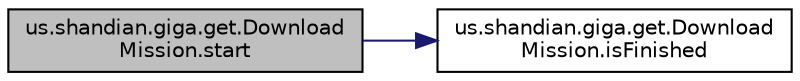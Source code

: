 digraph "us.shandian.giga.get.DownloadMission.start"
{
 // LATEX_PDF_SIZE
  edge [fontname="Helvetica",fontsize="10",labelfontname="Helvetica",labelfontsize="10"];
  node [fontname="Helvetica",fontsize="10",shape=record];
  rankdir="LR";
  Node6 [label="us.shandian.giga.get.Download\lMission.start",height=0.2,width=0.4,color="black", fillcolor="grey75", style="filled", fontcolor="black",tooltip=" "];
  Node6 -> Node7 [color="midnightblue",fontsize="10",style="solid",fontname="Helvetica"];
  Node7 [label="us.shandian.giga.get.Download\lMission.isFinished",height=0.2,width=0.4,color="black", fillcolor="white", style="filled",URL="$classus_1_1shandian_1_1giga_1_1get_1_1_download_mission.html#a56d5e727a684c93f635fea7cd3c2b765",tooltip=" "];
}
